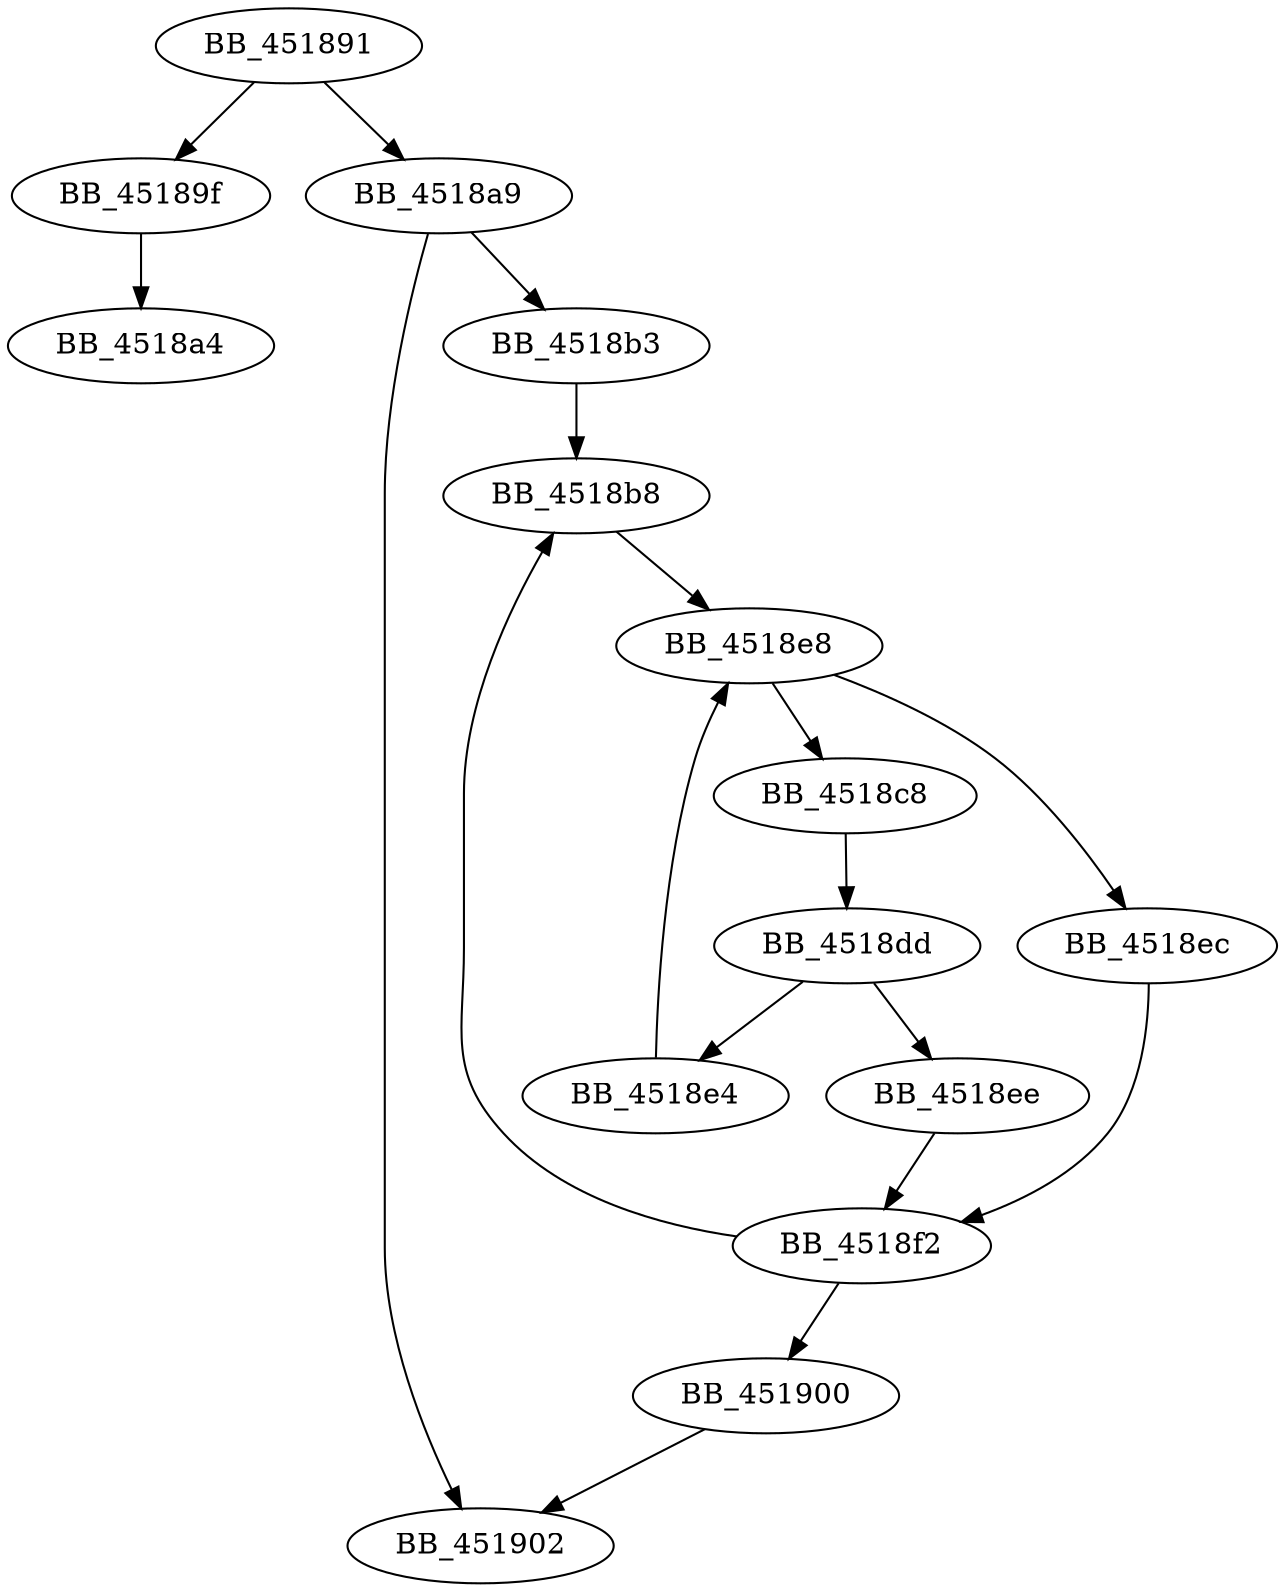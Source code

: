 DiGraph sub_451891{
BB_451891->BB_45189f
BB_451891->BB_4518a9
BB_45189f->BB_4518a4
BB_4518a9->BB_4518b3
BB_4518a9->BB_451902
BB_4518b3->BB_4518b8
BB_4518b8->BB_4518e8
BB_4518c8->BB_4518dd
BB_4518dd->BB_4518e4
BB_4518dd->BB_4518ee
BB_4518e4->BB_4518e8
BB_4518e8->BB_4518c8
BB_4518e8->BB_4518ec
BB_4518ec->BB_4518f2
BB_4518ee->BB_4518f2
BB_4518f2->BB_4518b8
BB_4518f2->BB_451900
BB_451900->BB_451902
}
